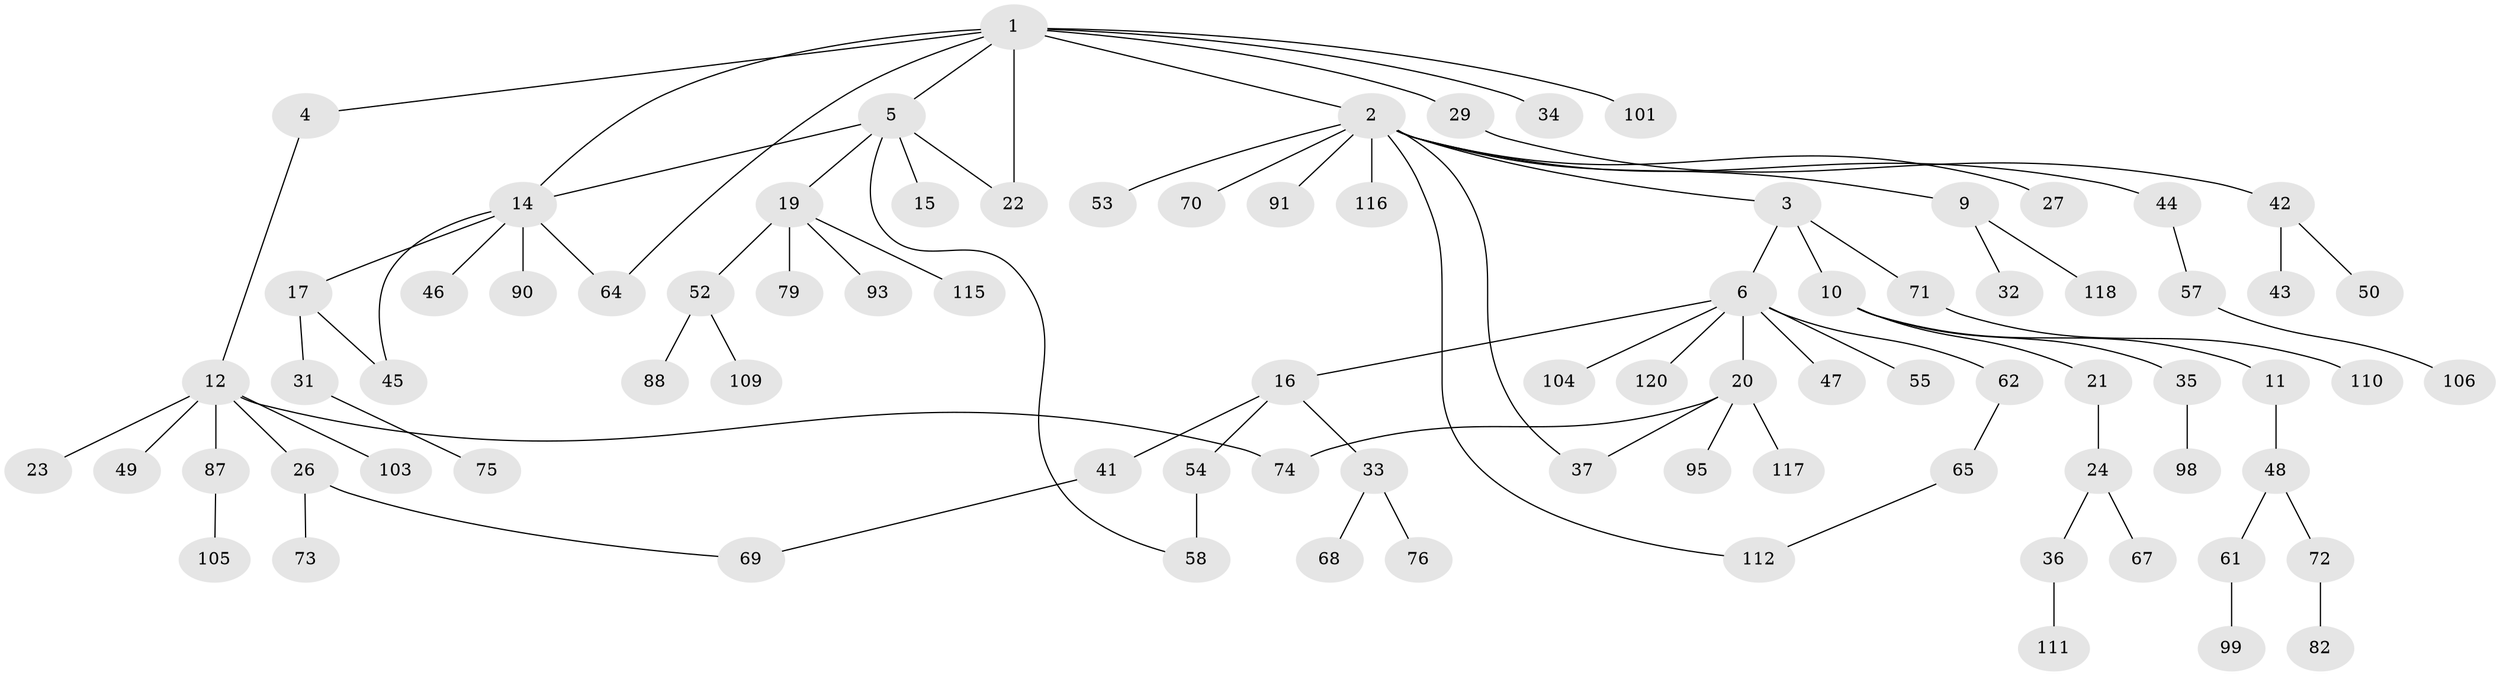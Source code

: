 // original degree distribution, {7: 0.016666666666666666, 4: 0.06666666666666667, 2: 0.325, 6: 0.016666666666666666, 8: 0.008333333333333333, 3: 0.1, 5: 0.041666666666666664, 1: 0.425}
// Generated by graph-tools (version 1.1) at 2025/41/03/06/25 10:41:30]
// undirected, 84 vertices, 92 edges
graph export_dot {
graph [start="1"]
  node [color=gray90,style=filled];
  1 [super="+8"];
  2 [super="+7"];
  3;
  4;
  5 [super="+39"];
  6 [super="+56"];
  9;
  10 [super="+13"];
  11;
  12 [super="+18"];
  14 [super="+40"];
  15;
  16 [super="+28"];
  17 [super="+100"];
  19 [super="+51"];
  20 [super="+25"];
  21;
  22;
  23;
  24 [super="+83"];
  26 [super="+30"];
  27;
  29;
  31 [super="+85"];
  32 [super="+102"];
  33 [super="+38"];
  34 [super="+80"];
  35;
  36 [super="+108"];
  37 [super="+60"];
  41;
  42;
  43 [super="+66"];
  44 [super="+97"];
  45;
  46;
  47;
  48 [super="+59"];
  49 [super="+96"];
  50;
  52 [super="+89"];
  53 [super="+86"];
  54 [super="+107"];
  55;
  57;
  58 [super="+81"];
  61;
  62 [super="+63"];
  64;
  65;
  67;
  68;
  69;
  70 [super="+84"];
  71;
  72;
  73 [super="+77"];
  74 [super="+78"];
  75;
  76;
  79;
  82 [super="+94"];
  87 [super="+113"];
  88 [super="+92"];
  90;
  91;
  93;
  95;
  98;
  99;
  101;
  103;
  104;
  105;
  106;
  109;
  110;
  111;
  112 [super="+114"];
  115 [super="+119"];
  116;
  117;
  118;
  120;
  1 -- 2;
  1 -- 4;
  1 -- 5;
  1 -- 22;
  1 -- 29;
  1 -- 101;
  1 -- 64;
  1 -- 34;
  1 -- 14;
  2 -- 3;
  2 -- 53;
  2 -- 91;
  2 -- 116;
  2 -- 112;
  2 -- 70;
  2 -- 9;
  2 -- 27;
  2 -- 44;
  2 -- 37;
  3 -- 6;
  3 -- 10;
  3 -- 71;
  4 -- 12;
  5 -- 14;
  5 -- 15;
  5 -- 19;
  5 -- 22;
  5 -- 58;
  6 -- 16;
  6 -- 20;
  6 -- 47;
  6 -- 55;
  6 -- 62;
  6 -- 120;
  6 -- 104;
  9 -- 32;
  9 -- 118;
  10 -- 11;
  10 -- 21;
  10 -- 35;
  11 -- 48;
  12 -- 26;
  12 -- 87;
  12 -- 103;
  12 -- 49;
  12 -- 23;
  12 -- 74;
  14 -- 17;
  14 -- 46;
  14 -- 64;
  14 -- 90;
  14 -- 45;
  16 -- 33;
  16 -- 41;
  16 -- 54;
  17 -- 31;
  17 -- 45;
  19 -- 52;
  19 -- 79;
  19 -- 93;
  19 -- 115;
  20 -- 37;
  20 -- 95;
  20 -- 117;
  20 -- 74;
  21 -- 24;
  24 -- 36;
  24 -- 67;
  26 -- 73;
  26 -- 69;
  29 -- 42;
  31 -- 75;
  33 -- 68;
  33 -- 76;
  35 -- 98;
  36 -- 111;
  41 -- 69;
  42 -- 43;
  42 -- 50;
  44 -- 57;
  48 -- 72;
  48 -- 61;
  52 -- 88;
  52 -- 109;
  54 -- 58;
  57 -- 106;
  61 -- 99;
  62 -- 65;
  65 -- 112;
  71 -- 110;
  72 -- 82;
  87 -- 105;
}
